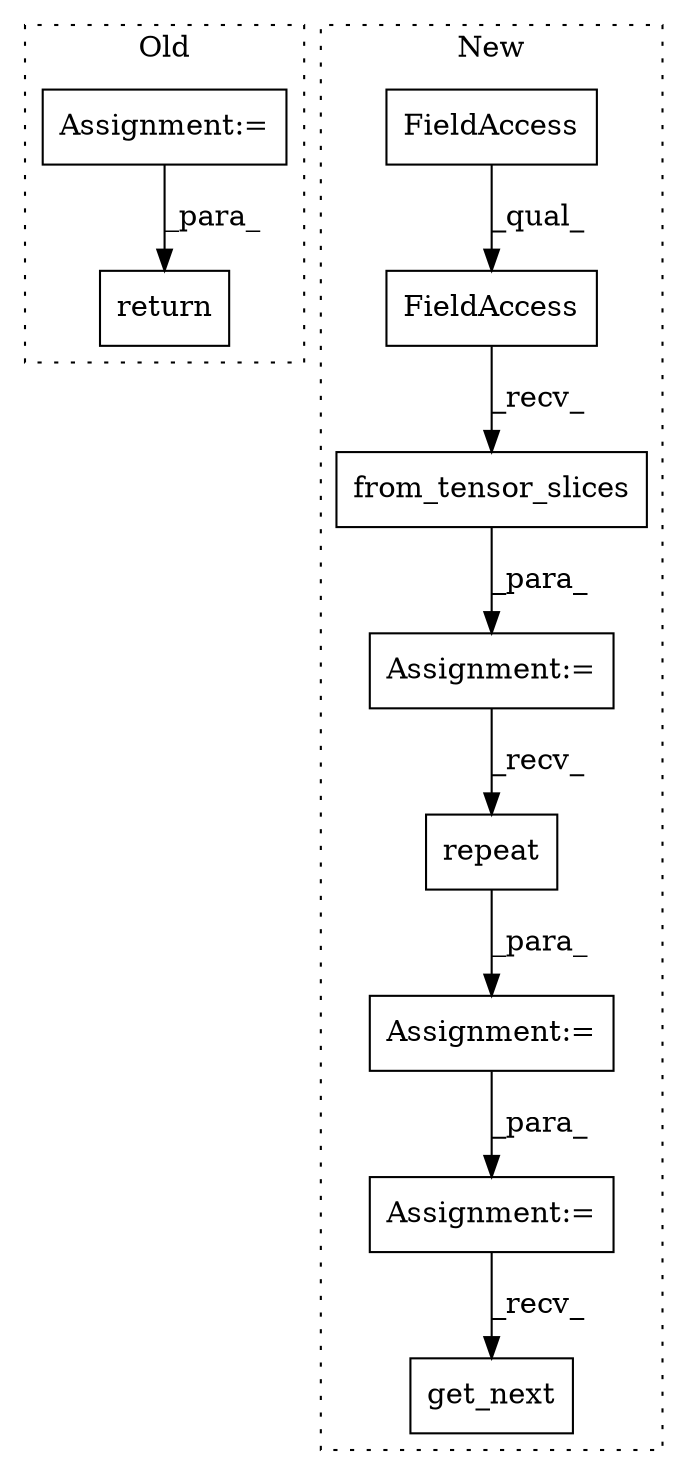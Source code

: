 digraph G {
subgraph cluster0 {
1 [label="return" a="41" s="1485" l="7" shape="box"];
9 [label="Assignment:=" a="7" s="1285" l="1" shape="box"];
label = "Old";
style="dotted";
}
subgraph cluster1 {
2 [label="get_next" a="32" s="1809" l="10" shape="box"];
3 [label="Assignment:=" a="7" s="1731" l="1" shape="box"];
4 [label="Assignment:=" a="7" s="1607" l="1" shape="box"];
5 [label="from_tensor_slices" a="32" s="1511,1536" l="19,1" shape="box"];
6 [label="FieldAccess" a="22" s="1487" l="23" shape="box"];
7 [label="FieldAccess" a="22" s="1487" l="15" shape="box"];
8 [label="repeat" a="32" s="1630" l="8" shape="box"];
10 [label="Assignment:=" a="7" s="1486" l="1" shape="box"];
label = "New";
style="dotted";
}
3 -> 2 [label="_recv_"];
4 -> 3 [label="_para_"];
5 -> 10 [label="_para_"];
6 -> 5 [label="_recv_"];
7 -> 6 [label="_qual_"];
8 -> 4 [label="_para_"];
9 -> 1 [label="_para_"];
10 -> 8 [label="_recv_"];
}